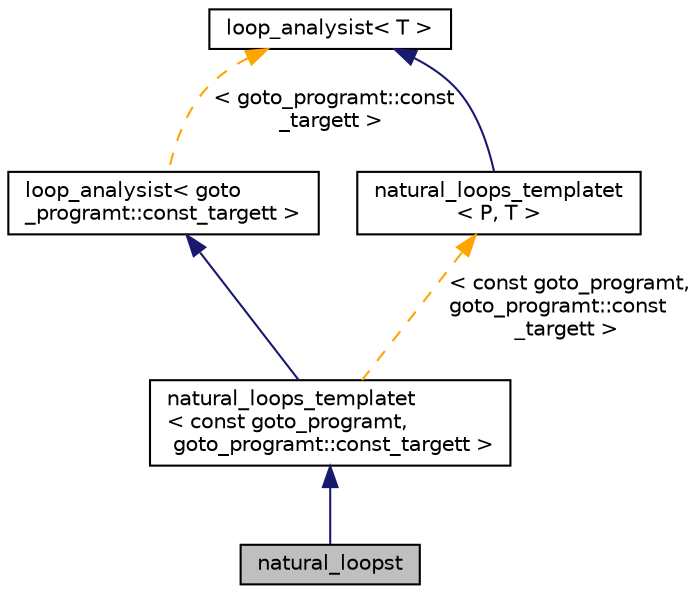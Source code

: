 digraph "natural_loopst"
{
 // LATEX_PDF_SIZE
  bgcolor="transparent";
  edge [fontname="Helvetica",fontsize="10",labelfontname="Helvetica",labelfontsize="10"];
  node [fontname="Helvetica",fontsize="10",shape=record];
  Node1 [label="natural_loopst",height=0.2,width=0.4,color="black", fillcolor="grey75", style="filled", fontcolor="black",tooltip="A concretized version of natural_loops_templatet<const goto_programt, goto_programt::const_targett>"];
  Node2 -> Node1 [dir="back",color="midnightblue",fontsize="10",style="solid",fontname="Helvetica"];
  Node2 [label="natural_loops_templatet\l\< const goto_programt,\l goto_programt::const_targett \>",height=0.2,width=0.4,color="black",URL="$classnatural__loops__templatet.html",tooltip=" "];
  Node3 -> Node2 [dir="back",color="midnightblue",fontsize="10",style="solid",fontname="Helvetica"];
  Node3 [label="loop_analysist\< goto\l_programt::const_targett \>",height=0.2,width=0.4,color="black",URL="$classloop__analysist.html",tooltip=" "];
  Node4 -> Node3 [dir="back",color="orange",fontsize="10",style="dashed",label=" \< goto_programt::const\l_targett \>" ,fontname="Helvetica"];
  Node4 [label="loop_analysist\< T \>",height=0.2,width=0.4,color="black",URL="$classloop__analysist.html",tooltip=" "];
  Node5 -> Node2 [dir="back",color="orange",fontsize="10",style="dashed",label=" \< const goto_programt,\l goto_programt::const\l_targett \>" ,fontname="Helvetica"];
  Node5 [label="natural_loops_templatet\l\< P, T \>",height=0.2,width=0.4,color="black",URL="$classnatural__loops__templatet.html",tooltip="Main driver for working out if a class (normally goto_programt) has any natural loops."];
  Node4 -> Node5 [dir="back",color="midnightblue",fontsize="10",style="solid",fontname="Helvetica"];
}
